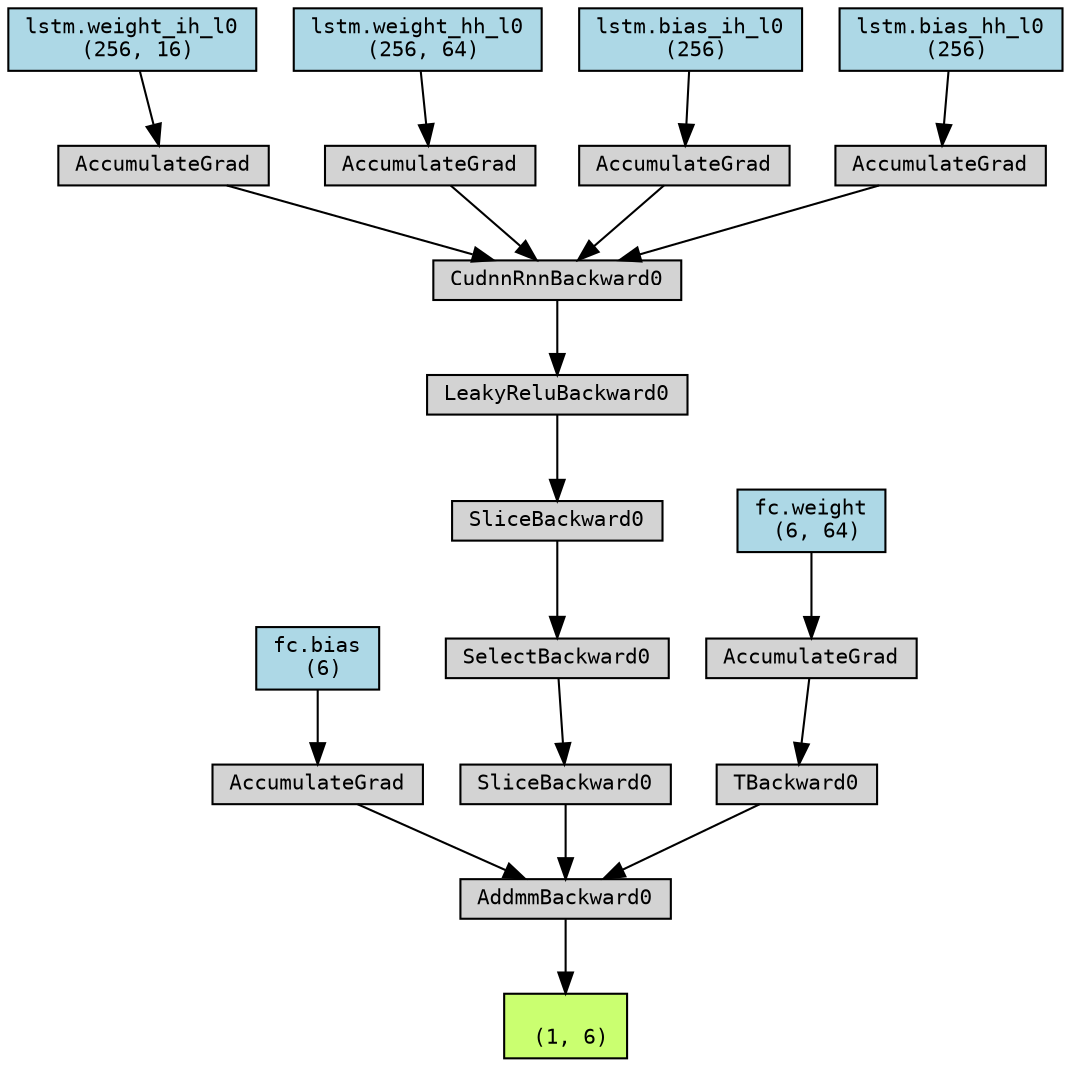 digraph {
	graph [size="12,12"]
	node [align=left fontname=monospace fontsize=10 height=0.2 ranksep=0.1 shape=box style=filled]
	1981090315728 [label="
 (1, 6)" fillcolor=darkolivegreen1]
	1981090143280 [label=AddmmBackward0]
	1981090143856 -> 1981090143280
	1981090312768 [label="fc.bias
 (6)" fillcolor=lightblue]
	1981090312768 -> 1981090143856
	1981090143856 [label=AccumulateGrad]
	1981090143136 -> 1981090143280
	1981090143136 [label=SliceBackward0]
	1981090142992 -> 1981090143136
	1981090142992 [label=SelectBackward0]
	1981090143472 -> 1981090142992
	1981090143472 [label=SliceBackward0]
	1981090144000 -> 1981090143472
	1981090144000 [label=LeakyReluBackward0]
	1981090143232 -> 1981090144000
	1981090143232 [label=CudnnRnnBackward0]
	1981090143520 -> 1981090143232
	1980956873712 [label="lstm.weight_ih_l0
 (256, 16)" fillcolor=lightblue]
	1980956873712 -> 1981090143520
	1981090143520 [label=AccumulateGrad]
	1981090143808 -> 1981090143232
	1981088739984 [label="lstm.weight_hh_l0
 (256, 64)" fillcolor=lightblue]
	1981088739984 -> 1981090143808
	1981090143808 [label=AccumulateGrad]
	1981090143952 -> 1981090143232
	1981088739264 [label="lstm.bias_ih_l0
 (256)" fillcolor=lightblue]
	1981088739264 -> 1981090143952
	1981090143952 [label=AccumulateGrad]
	1981090144096 -> 1981090143232
	1981088739824 [label="lstm.bias_hh_l0
 (256)" fillcolor=lightblue]
	1981088739824 -> 1981090144096
	1981090144096 [label=AccumulateGrad]
	1981090143616 -> 1981090143280
	1981090143616 [label=TBackward0]
	1981090143760 -> 1981090143616
	1981090309248 [label="fc.weight
 (6, 64)" fillcolor=lightblue]
	1981090309248 -> 1981090143760
	1981090143760 [label=AccumulateGrad]
	1981090143280 -> 1981090315728
}
